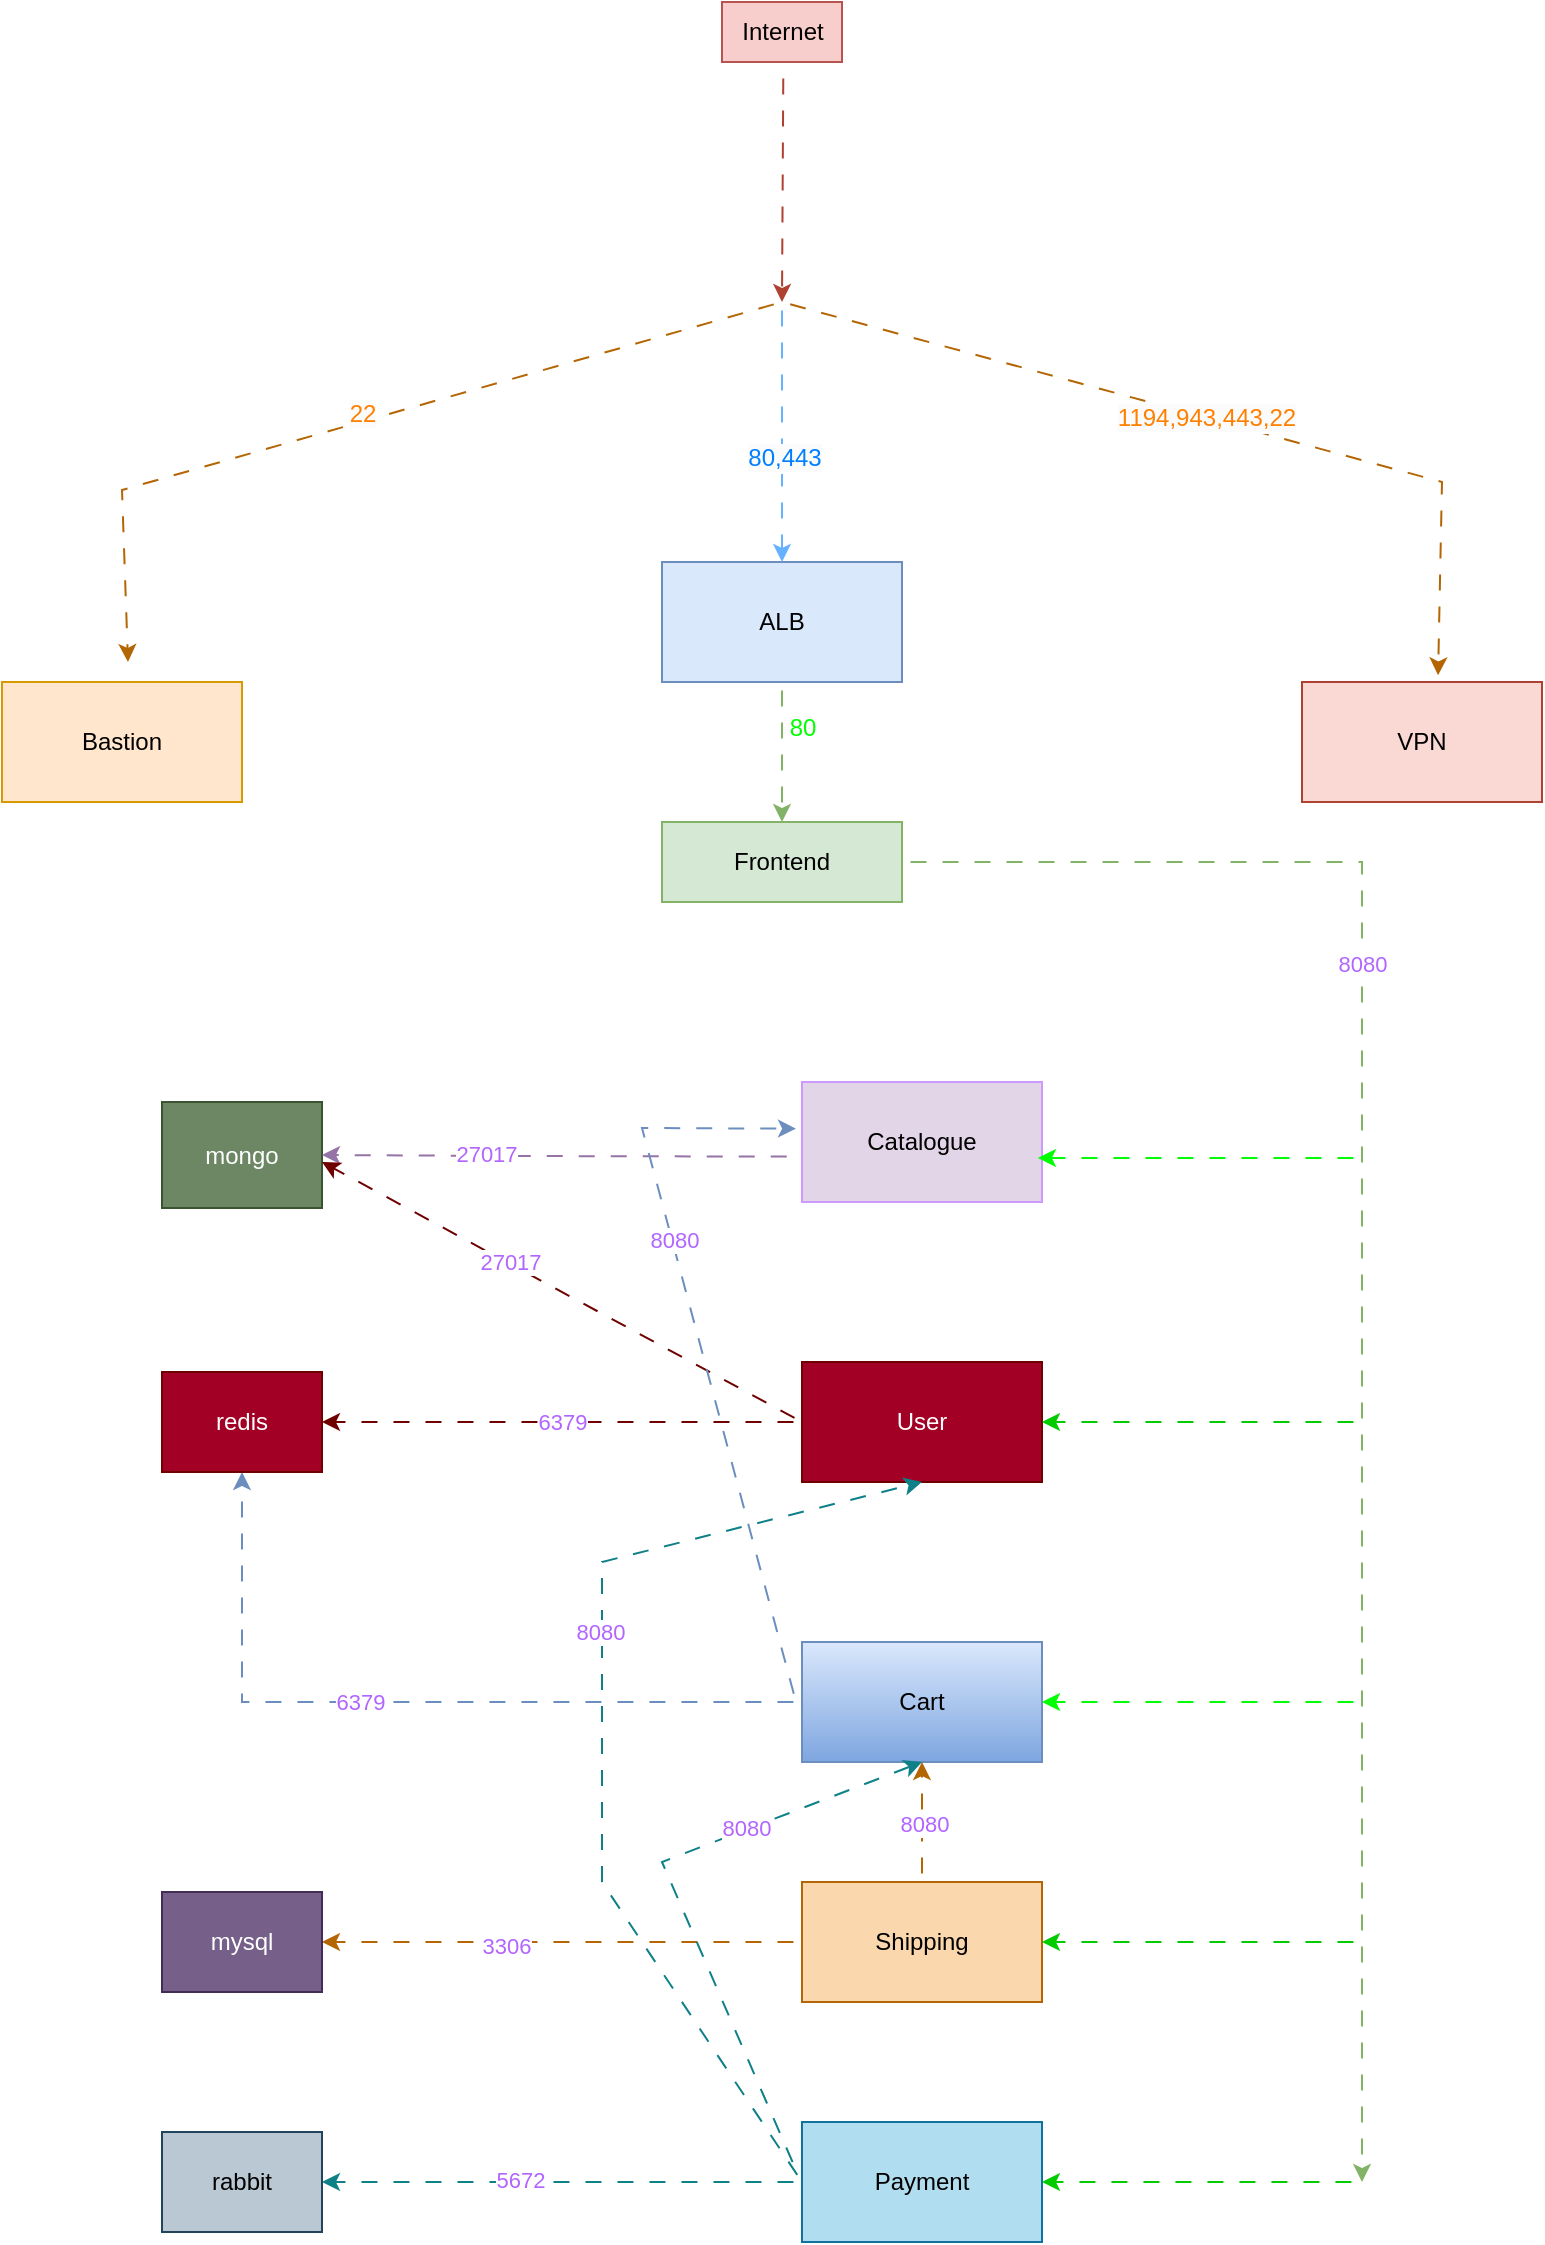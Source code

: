 <mxfile version="24.7.16">
  <diagram name="Page-1" id="QW8hZy0vqoB4EWyRL6TY">
    <mxGraphModel dx="1041" dy="1726" grid="1" gridSize="10" guides="1" tooltips="1" connect="1" arrows="1" fold="1" page="1" pageScale="1" pageWidth="850" pageHeight="1100" math="0" shadow="0">
      <root>
        <mxCell id="0" />
        <mxCell id="1" parent="0" />
        <mxCell id="bsLsJeDPsuY6xlqFyv93-109" value="&lt;font color=&quot;#b266ff&quot;&gt;6379&lt;/font&gt;" style="edgeStyle=orthogonalEdgeStyle;rounded=0;orthogonalLoop=1;jettySize=auto;html=1;flowAnimation=1;fillColor=#a20025;strokeColor=#6F0000;entryX=1;entryY=0.5;entryDx=0;entryDy=0;" edge="1" parent="1" source="bsLsJeDPsuY6xlqFyv93-110" target="bsLsJeDPsuY6xlqFyv93-122">
          <mxGeometry relative="1" as="geometry">
            <mxPoint x="200" y="520" as="targetPoint" />
            <Array as="points">
              <mxPoint x="190" y="520" />
            </Array>
          </mxGeometry>
        </mxCell>
        <mxCell id="bsLsJeDPsuY6xlqFyv93-110" value="User" style="rounded=0;whiteSpace=wrap;html=1;fillColor=#a20025;strokeColor=#6F0000;fontColor=#ffffff;" vertex="1" parent="1">
          <mxGeometry x="430" y="490" width="120" height="60" as="geometry" />
        </mxCell>
        <mxCell id="bsLsJeDPsuY6xlqFyv93-111" style="edgeStyle=orthogonalEdgeStyle;rounded=0;orthogonalLoop=1;jettySize=auto;html=1;entryX=0.5;entryY=1;entryDx=0;entryDy=0;flowAnimation=1;fillColor=#dae8fc;strokeColor=#6c8ebf;gradientColor=#7ea6e0;" edge="1" parent="1" source="bsLsJeDPsuY6xlqFyv93-113" target="bsLsJeDPsuY6xlqFyv93-122">
          <mxGeometry relative="1" as="geometry">
            <Array as="points">
              <mxPoint x="150" y="660" />
            </Array>
          </mxGeometry>
        </mxCell>
        <mxCell id="bsLsJeDPsuY6xlqFyv93-112" value="&lt;font color=&quot;#b266ff&quot;&gt;6379&lt;/font&gt;" style="edgeLabel;html=1;align=center;verticalAlign=middle;resizable=0;points=[];" vertex="1" connectable="0" parent="bsLsJeDPsuY6xlqFyv93-111">
          <mxGeometry x="0.122" y="2" relative="1" as="geometry">
            <mxPoint y="-2" as="offset" />
          </mxGeometry>
        </mxCell>
        <mxCell id="bsLsJeDPsuY6xlqFyv93-113" value="Cart" style="rounded=0;whiteSpace=wrap;html=1;fillColor=#dae8fc;gradientColor=#7ea6e0;strokeColor=#6c8ebf;" vertex="1" parent="1">
          <mxGeometry x="430" y="630" width="120" height="60" as="geometry" />
        </mxCell>
        <mxCell id="bsLsJeDPsuY6xlqFyv93-114" value="Catalogue" style="rounded=0;whiteSpace=wrap;html=1;fillColor=#e1d5e7;strokeColor=#CC99FF;" vertex="1" parent="1">
          <mxGeometry x="430" y="350" width="120" height="60" as="geometry" />
        </mxCell>
        <mxCell id="bsLsJeDPsuY6xlqFyv93-115" style="edgeStyle=orthogonalEdgeStyle;rounded=0;orthogonalLoop=1;jettySize=auto;html=1;entryX=1;entryY=0.5;entryDx=0;entryDy=0;flowAnimation=1;fillColor=#fad7ac;strokeColor=#b46504;" edge="1" parent="1" source="bsLsJeDPsuY6xlqFyv93-119" target="bsLsJeDPsuY6xlqFyv93-124">
          <mxGeometry relative="1" as="geometry">
            <mxPoint x="70" y="780" as="targetPoint" />
          </mxGeometry>
        </mxCell>
        <mxCell id="bsLsJeDPsuY6xlqFyv93-116" value="&lt;font color=&quot;#b266ff&quot;&gt;3306&lt;/font&gt;" style="edgeLabel;html=1;align=center;verticalAlign=middle;resizable=0;points=[];" vertex="1" connectable="0" parent="bsLsJeDPsuY6xlqFyv93-115">
          <mxGeometry x="0.239" y="2" relative="1" as="geometry">
            <mxPoint as="offset" />
          </mxGeometry>
        </mxCell>
        <mxCell id="bsLsJeDPsuY6xlqFyv93-117" style="edgeStyle=orthogonalEdgeStyle;rounded=0;orthogonalLoop=1;jettySize=auto;html=1;entryX=0.5;entryY=1;entryDx=0;entryDy=0;flowAnimation=1;fillColor=#fad7ac;strokeColor=#b46504;" edge="1" parent="1" source="bsLsJeDPsuY6xlqFyv93-119" target="bsLsJeDPsuY6xlqFyv93-113">
          <mxGeometry relative="1" as="geometry" />
        </mxCell>
        <mxCell id="bsLsJeDPsuY6xlqFyv93-118" value="&lt;font color=&quot;#b266ff&quot;&gt;8080&lt;/font&gt;" style="edgeLabel;html=1;align=center;verticalAlign=middle;resizable=0;points=[];" vertex="1" connectable="0" parent="bsLsJeDPsuY6xlqFyv93-117">
          <mxGeometry x="-0.022" y="-1" relative="1" as="geometry">
            <mxPoint as="offset" />
          </mxGeometry>
        </mxCell>
        <mxCell id="bsLsJeDPsuY6xlqFyv93-119" value="Shipping" style="rounded=0;whiteSpace=wrap;html=1;fillColor=#fad7ac;strokeColor=#b46504;" vertex="1" parent="1">
          <mxGeometry x="430" y="750" width="120" height="60" as="geometry" />
        </mxCell>
        <mxCell id="bsLsJeDPsuY6xlqFyv93-120" style="edgeStyle=orthogonalEdgeStyle;rounded=0;orthogonalLoop=1;jettySize=auto;html=1;entryX=1;entryY=0.5;entryDx=0;entryDy=0;flowAnimation=1;fillColor=#b0e3e6;strokeColor=#0e8088;" edge="1" parent="1" source="bsLsJeDPsuY6xlqFyv93-121" target="bsLsJeDPsuY6xlqFyv93-125">
          <mxGeometry relative="1" as="geometry" />
        </mxCell>
        <mxCell id="bsLsJeDPsuY6xlqFyv93-161" value="&lt;font color=&quot;#b266ff&quot;&gt;5672&lt;/font&gt;" style="edgeLabel;html=1;align=center;verticalAlign=middle;resizable=0;points=[];" vertex="1" connectable="0" parent="bsLsJeDPsuY6xlqFyv93-120">
          <mxGeometry x="0.178" y="-1" relative="1" as="geometry">
            <mxPoint as="offset" />
          </mxGeometry>
        </mxCell>
        <mxCell id="bsLsJeDPsuY6xlqFyv93-121" value="Payment" style="rounded=0;whiteSpace=wrap;html=1;fillColor=#b1ddf0;strokeColor=#10739e;" vertex="1" parent="1">
          <mxGeometry x="430" y="870" width="120" height="60" as="geometry" />
        </mxCell>
        <mxCell id="bsLsJeDPsuY6xlqFyv93-122" value="redis" style="rounded=0;whiteSpace=wrap;html=1;fillColor=#a20025;fontColor=#ffffff;strokeColor=#6F0000;" vertex="1" parent="1">
          <mxGeometry x="110" y="495" width="80" height="50" as="geometry" />
        </mxCell>
        <mxCell id="bsLsJeDPsuY6xlqFyv93-123" value="mongo" style="rounded=0;whiteSpace=wrap;html=1;fillColor=#6d8764;fontColor=#ffffff;strokeColor=#3A5431;" vertex="1" parent="1">
          <mxGeometry x="110" y="360" width="80" height="53" as="geometry" />
        </mxCell>
        <mxCell id="bsLsJeDPsuY6xlqFyv93-124" value="mysql" style="rounded=0;whiteSpace=wrap;html=1;fillColor=#76608a;fontColor=#ffffff;strokeColor=#432D57;" vertex="1" parent="1">
          <mxGeometry x="110" y="755" width="80" height="50" as="geometry" />
        </mxCell>
        <mxCell id="bsLsJeDPsuY6xlqFyv93-125" value="rabbit" style="rounded=0;whiteSpace=wrap;html=1;fillColor=#bac8d3;strokeColor=#23445d;" vertex="1" parent="1">
          <mxGeometry x="110" y="875" width="80" height="50" as="geometry" />
        </mxCell>
        <mxCell id="bsLsJeDPsuY6xlqFyv93-126" value="Bastion" style="rounded=0;whiteSpace=wrap;html=1;fillColor=#ffe6cc;strokeColor=#d79b00;" vertex="1" parent="1">
          <mxGeometry x="30" y="150" width="120" height="60" as="geometry" />
        </mxCell>
        <mxCell id="bsLsJeDPsuY6xlqFyv93-127" value="VPN" style="rounded=0;whiteSpace=wrap;html=1;fillColor=#fad9d5;strokeColor=#ae4132;" vertex="1" parent="1">
          <mxGeometry x="680" y="150" width="120" height="60" as="geometry" />
        </mxCell>
        <mxCell id="bsLsJeDPsuY6xlqFyv93-128" style="edgeStyle=orthogonalEdgeStyle;rounded=0;orthogonalLoop=1;jettySize=auto;html=1;exitX=0.5;exitY=1;exitDx=0;exitDy=0;entryX=0.5;entryY=0;entryDx=0;entryDy=0;flowAnimation=1;fillColor=#d5e8d4;strokeColor=#82b366;" edge="1" parent="1" source="bsLsJeDPsuY6xlqFyv93-129" target="bsLsJeDPsuY6xlqFyv93-132">
          <mxGeometry relative="1" as="geometry" />
        </mxCell>
        <mxCell id="bsLsJeDPsuY6xlqFyv93-129" value="ALB" style="rounded=0;whiteSpace=wrap;html=1;fillColor=#dae8fc;strokeColor=#6c8ebf;" vertex="1" parent="1">
          <mxGeometry x="360" y="90" width="120" height="60" as="geometry" />
        </mxCell>
        <mxCell id="bsLsJeDPsuY6xlqFyv93-130" style="edgeStyle=orthogonalEdgeStyle;rounded=0;orthogonalLoop=1;jettySize=auto;html=1;flowAnimation=1;fillColor=#d5e8d4;gradientColor=#97d077;strokeColor=#82b366;exitX=1;exitY=0.5;exitDx=0;exitDy=0;" edge="1" parent="1" source="bsLsJeDPsuY6xlqFyv93-132">
          <mxGeometry relative="1" as="geometry">
            <mxPoint x="710" y="900" as="targetPoint" />
            <mxPoint x="550" y="240" as="sourcePoint" />
            <Array as="points">
              <mxPoint x="710" y="240" />
            </Array>
          </mxGeometry>
        </mxCell>
        <mxCell id="bsLsJeDPsuY6xlqFyv93-131" value="&lt;font color=&quot;#b266ff&quot;&gt;8080&lt;/font&gt;" style="edgeLabel;html=1;align=center;verticalAlign=middle;resizable=0;points=[];" vertex="1" connectable="0" parent="bsLsJeDPsuY6xlqFyv93-130">
          <mxGeometry x="-0.433" y="-1" relative="1" as="geometry">
            <mxPoint x="1" y="28" as="offset" />
          </mxGeometry>
        </mxCell>
        <mxCell id="bsLsJeDPsuY6xlqFyv93-132" value="Frontend" style="rounded=0;whiteSpace=wrap;html=1;fillColor=#d5e8d4;strokeColor=#82b366;" vertex="1" parent="1">
          <mxGeometry x="360" y="220" width="120" height="40" as="geometry" />
        </mxCell>
        <mxCell id="bsLsJeDPsuY6xlqFyv93-133" value="" style="endArrow=classic;html=1;rounded=0;flowAnimation=1;fillColor=#fad9d5;strokeColor=#ae4132;exitX=0.511;exitY=1.133;exitDx=0;exitDy=0;exitPerimeter=0;" edge="1" parent="1" source="bsLsJeDPsuY6xlqFyv93-145">
          <mxGeometry width="50" height="50" relative="1" as="geometry">
            <mxPoint x="419" y="-60" as="sourcePoint" />
            <mxPoint x="420" y="-40" as="targetPoint" />
          </mxGeometry>
        </mxCell>
        <mxCell id="bsLsJeDPsuY6xlqFyv93-134" value="&lt;span style=&quot;color: rgb(255, 128, 0); font-size: 12px; background-color: rgb(251, 251, 251);&quot;&gt;1194,943,443,22&lt;/span&gt;" style="endArrow=classic;html=1;rounded=0;flowAnimation=1;fillColor=#fad7ac;strokeColor=#b46504;entryX=0.567;entryY=-0.056;entryDx=0;entryDy=0;entryPerimeter=0;" edge="1" parent="1" target="bsLsJeDPsuY6xlqFyv93-127">
          <mxGeometry width="50" height="50" relative="1" as="geometry">
            <mxPoint x="420" y="-40" as="sourcePoint" />
            <mxPoint x="770" y="20" as="targetPoint" />
            <Array as="points">
              <mxPoint x="750" y="50" />
            </Array>
          </mxGeometry>
        </mxCell>
        <mxCell id="bsLsJeDPsuY6xlqFyv93-135" value="&lt;br style=&quot;font-size: 12px; background-color: rgb(251, 251, 251);&quot;&gt;&lt;span style=&quot;font-size: 12px; color: rgb(255, 128, 0); background-color: rgb(251, 251, 251);&quot;&gt;22&lt;/span&gt;" style="endArrow=classic;html=1;rounded=0;flowAnimation=1;fillColor=#fad7ac;strokeColor=#b46504;" edge="1" parent="1">
          <mxGeometry x="0.005" y="-9" width="50" height="50" relative="1" as="geometry">
            <mxPoint x="420" y="-40" as="sourcePoint" />
            <mxPoint x="93" y="140" as="targetPoint" />
            <Array as="points">
              <mxPoint x="90" y="54.02" />
            </Array>
            <mxPoint y="-1" as="offset" />
          </mxGeometry>
        </mxCell>
        <mxCell id="bsLsJeDPsuY6xlqFyv93-136" value="" style="endArrow=classic;html=1;rounded=0;entryX=1;entryY=0.5;entryDx=0;entryDy=0;flowAnimation=1;fillColor=#e1d5e7;strokeColor=#00CC00;" edge="1" parent="1" target="bsLsJeDPsuY6xlqFyv93-119">
          <mxGeometry width="50" height="50" relative="1" as="geometry">
            <mxPoint x="710" y="780" as="sourcePoint" />
            <mxPoint x="520" y="660" as="targetPoint" />
          </mxGeometry>
        </mxCell>
        <mxCell id="bsLsJeDPsuY6xlqFyv93-137" value="" style="endArrow=classic;html=1;rounded=0;entryX=1;entryY=0.5;entryDx=0;entryDy=0;flowAnimation=1;fillColor=#e1d5e7;strokeColor=#00CC00;" edge="1" parent="1" target="bsLsJeDPsuY6xlqFyv93-110">
          <mxGeometry width="50" height="50" relative="1" as="geometry">
            <mxPoint x="710" y="520" as="sourcePoint" />
            <mxPoint x="530" y="120" as="targetPoint" />
          </mxGeometry>
        </mxCell>
        <mxCell id="bsLsJeDPsuY6xlqFyv93-138" value="" style="endArrow=classic;html=1;rounded=0;entryX=1;entryY=0.5;entryDx=0;entryDy=0;flowAnimation=1;fillColor=#e1d5e7;strokeColor=#00FF00;" edge="1" parent="1" target="bsLsJeDPsuY6xlqFyv93-113">
          <mxGeometry width="50" height="50" relative="1" as="geometry">
            <mxPoint x="710" y="660" as="sourcePoint" />
            <mxPoint x="540" y="130" as="targetPoint" />
          </mxGeometry>
        </mxCell>
        <mxCell id="bsLsJeDPsuY6xlqFyv93-139" value="" style="endArrow=classic;html=1;rounded=0;entryX=0.983;entryY=0.633;entryDx=0;entryDy=0;flowAnimation=1;fillColor=#e1d5e7;strokeColor=#00FF00;entryPerimeter=0;" edge="1" parent="1" target="bsLsJeDPsuY6xlqFyv93-114">
          <mxGeometry width="50" height="50" relative="1" as="geometry">
            <mxPoint x="710" y="388" as="sourcePoint" />
            <mxPoint x="550" y="140" as="targetPoint" />
          </mxGeometry>
        </mxCell>
        <mxCell id="bsLsJeDPsuY6xlqFyv93-141" value="" style="endArrow=classic;html=1;rounded=0;entryX=0.5;entryY=0;entryDx=0;entryDy=0;flowAnimation=1;fillColor=#b1ddf0;strokeColor=#66B2FF;" edge="1" parent="1" target="bsLsJeDPsuY6xlqFyv93-129">
          <mxGeometry width="50" height="50" relative="1" as="geometry">
            <mxPoint x="420" y="-40" as="sourcePoint" />
            <mxPoint x="490" y="140" as="targetPoint" />
          </mxGeometry>
        </mxCell>
        <mxCell id="bsLsJeDPsuY6xlqFyv93-165" value="&lt;span style=&quot;color: rgb(0, 127, 255); font-size: 12px; background-color: rgb(251, 251, 251);&quot;&gt;80,443&lt;/span&gt;" style="edgeLabel;html=1;align=center;verticalAlign=middle;resizable=0;points=[];" vertex="1" connectable="0" parent="bsLsJeDPsuY6xlqFyv93-141">
          <mxGeometry x="0.2" y="1" relative="1" as="geometry">
            <mxPoint as="offset" />
          </mxGeometry>
        </mxCell>
        <mxCell id="bsLsJeDPsuY6xlqFyv93-142" value="" style="endArrow=classic;html=1;rounded=0;flowAnimation=1;fillColor=#e1d5e7;strokeColor=#00CC00;" edge="1" parent="1">
          <mxGeometry width="50" height="50" relative="1" as="geometry">
            <mxPoint x="709" y="900" as="sourcePoint" />
            <mxPoint x="550" y="900" as="targetPoint" />
          </mxGeometry>
        </mxCell>
        <mxCell id="bsLsJeDPsuY6xlqFyv93-144" value="&lt;font color=&quot;#00ff00&quot;&gt;80&lt;/font&gt;" style="text;html=1;align=center;verticalAlign=middle;resizable=0;points=[];autosize=1;strokeColor=none;fillColor=none;" vertex="1" parent="1">
          <mxGeometry x="410" y="158" width="40" height="30" as="geometry" />
        </mxCell>
        <mxCell id="bsLsJeDPsuY6xlqFyv93-145" value="Internet" style="text;html=1;align=center;verticalAlign=middle;resizable=0;points=[];autosize=1;strokeColor=#b85450;fillColor=#f8cecc;" vertex="1" parent="1">
          <mxGeometry x="390" y="-190" width="60" height="30" as="geometry" />
        </mxCell>
        <mxCell id="bsLsJeDPsuY6xlqFyv93-147" value="" style="endArrow=classic;html=1;rounded=0;entryX=1;entryY=0.5;entryDx=0;entryDy=0;flowAnimation=1;fillColor=#e1d5e7;strokeColor=#9673a6;exitX=-0.028;exitY=0.622;exitDx=0;exitDy=0;exitPerimeter=0;" edge="1" parent="1" source="bsLsJeDPsuY6xlqFyv93-114" target="bsLsJeDPsuY6xlqFyv93-123">
          <mxGeometry width="50" height="50" relative="1" as="geometry">
            <mxPoint x="720" y="398" as="sourcePoint" />
            <mxPoint x="558" y="398" as="targetPoint" />
            <Array as="points">
              <mxPoint x="290" y="387" />
            </Array>
          </mxGeometry>
        </mxCell>
        <mxCell id="bsLsJeDPsuY6xlqFyv93-148" value="&lt;font color=&quot;#b266ff&quot;&gt;27017&lt;/font&gt;" style="edgeLabel;html=1;align=center;verticalAlign=middle;resizable=0;points=[];" vertex="1" connectable="0" parent="bsLsJeDPsuY6xlqFyv93-147">
          <mxGeometry x="0.304" y="-1" relative="1" as="geometry">
            <mxPoint as="offset" />
          </mxGeometry>
        </mxCell>
        <mxCell id="bsLsJeDPsuY6xlqFyv93-149" value="" style="endArrow=classic;html=1;rounded=0;flowAnimation=1;fillColor=#a20025;strokeColor=#6F0000;" edge="1" parent="1">
          <mxGeometry width="50" height="50" relative="1" as="geometry">
            <mxPoint x="430" y="520" as="sourcePoint" />
            <mxPoint x="190" y="390" as="targetPoint" />
          </mxGeometry>
        </mxCell>
        <mxCell id="bsLsJeDPsuY6xlqFyv93-150" value="&lt;font color=&quot;#b266ff&quot;&gt;27017&lt;/font&gt;" style="edgeLabel;html=1;align=center;verticalAlign=middle;resizable=0;points=[];" vertex="1" connectable="0" parent="bsLsJeDPsuY6xlqFyv93-149">
          <mxGeometry x="0.219" y="-1" relative="1" as="geometry">
            <mxPoint as="offset" />
          </mxGeometry>
        </mxCell>
        <mxCell id="bsLsJeDPsuY6xlqFyv93-151" value="" style="endArrow=classic;html=1;rounded=0;entryX=-0.025;entryY=0.389;entryDx=0;entryDy=0;entryPerimeter=0;flowAnimation=1;fillColor=#dae8fc;strokeColor=#6c8ebf;gradientColor=#7ea6e0;" edge="1" parent="1" target="bsLsJeDPsuY6xlqFyv93-114">
          <mxGeometry width="50" height="50" relative="1" as="geometry">
            <mxPoint x="427" y="660" as="sourcePoint" />
            <mxPoint x="550" y="610" as="targetPoint" />
            <Array as="points">
              <mxPoint x="350" y="373" />
            </Array>
          </mxGeometry>
        </mxCell>
        <mxCell id="bsLsJeDPsuY6xlqFyv93-152" value="&lt;font color=&quot;#b266ff&quot;&gt;8080&lt;/font&gt;" style="edgeLabel;html=1;align=center;verticalAlign=middle;resizable=0;points=[];" vertex="1" connectable="0" parent="bsLsJeDPsuY6xlqFyv93-151">
          <mxGeometry x="0.278" y="-1" relative="1" as="geometry">
            <mxPoint as="offset" />
          </mxGeometry>
        </mxCell>
        <mxCell id="bsLsJeDPsuY6xlqFyv93-153" value="" style="endArrow=classic;html=1;rounded=0;flowAnimation=1;exitX=-0.025;exitY=0.4;exitDx=0;exitDy=0;exitPerimeter=0;fillColor=#b0e3e6;strokeColor=#0e8088;" edge="1" parent="1" source="bsLsJeDPsuY6xlqFyv93-121">
          <mxGeometry width="50" height="50" relative="1" as="geometry">
            <mxPoint x="310" y="900" as="sourcePoint" />
            <mxPoint x="490" y="690" as="targetPoint" />
            <Array as="points">
              <mxPoint x="360" y="740" />
            </Array>
          </mxGeometry>
        </mxCell>
        <mxCell id="bsLsJeDPsuY6xlqFyv93-154" value="&lt;font color=&quot;#b266ff&quot;&gt;8080&lt;/font&gt;" style="edgeLabel;html=1;align=center;verticalAlign=middle;resizable=0;points=[];" vertex="1" connectable="0" parent="bsLsJeDPsuY6xlqFyv93-153">
          <mxGeometry x="0.385" y="1" relative="1" as="geometry">
            <mxPoint as="offset" />
          </mxGeometry>
        </mxCell>
        <mxCell id="bsLsJeDPsuY6xlqFyv93-155" value="" style="endArrow=classic;html=1;rounded=0;entryX=0.5;entryY=1;entryDx=0;entryDy=0;flowAnimation=1;fillColor=#b0e3e6;strokeColor=#0e8088;" edge="1" parent="1" target="bsLsJeDPsuY6xlqFyv93-110">
          <mxGeometry width="50" height="50" relative="1" as="geometry">
            <mxPoint x="430" y="900" as="sourcePoint" />
            <mxPoint x="500" y="560" as="targetPoint" />
            <Array as="points">
              <mxPoint x="330" y="750" />
              <mxPoint x="330" y="590" />
            </Array>
          </mxGeometry>
        </mxCell>
        <mxCell id="bsLsJeDPsuY6xlqFyv93-156" value="&lt;font color=&quot;#b266ff&quot;&gt;8080&lt;/font&gt;" style="edgeLabel;html=1;align=center;verticalAlign=middle;resizable=0;points=[];" vertex="1" connectable="0" parent="bsLsJeDPsuY6xlqFyv93-155">
          <mxGeometry x="0.21" y="1" relative="1" as="geometry">
            <mxPoint as="offset" />
          </mxGeometry>
        </mxCell>
      </root>
    </mxGraphModel>
  </diagram>
</mxfile>
